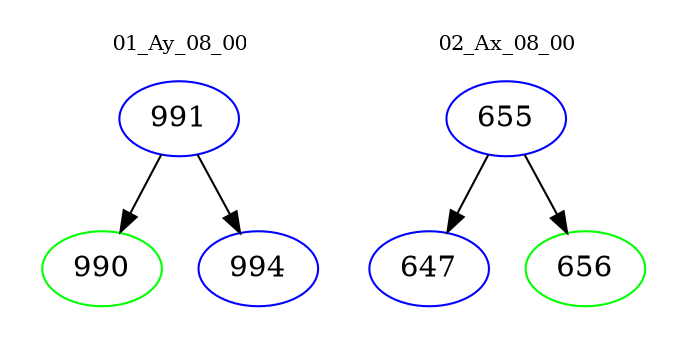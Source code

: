 digraph{
subgraph cluster_0 {
color = white
label = "01_Ay_08_00";
fontsize=10;
T0_991 [label="991", color="blue"]
T0_991 -> T0_990 [color="black"]
T0_990 [label="990", color="green"]
T0_991 -> T0_994 [color="black"]
T0_994 [label="994", color="blue"]
}
subgraph cluster_1 {
color = white
label = "02_Ax_08_00";
fontsize=10;
T1_655 [label="655", color="blue"]
T1_655 -> T1_647 [color="black"]
T1_647 [label="647", color="blue"]
T1_655 -> T1_656 [color="black"]
T1_656 [label="656", color="green"]
}
}
